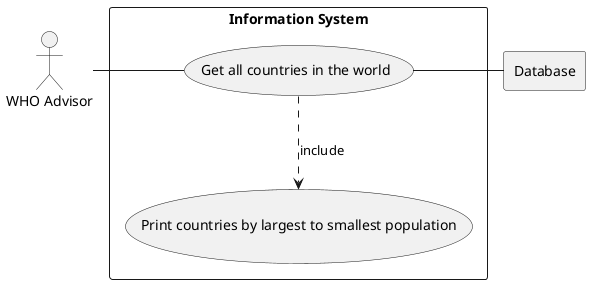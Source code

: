 @startuml
actor WHO as "WHO Advisor"

rectangle Database

rectangle "Information System"{
    usecase UC1 as "Get all countries in the world"

    usecase UCa as "Print countries by largest to smallest population"

    WHO - UC1
    UC1 ..> UCa : include
    UC1 - Database

}
@enduml
